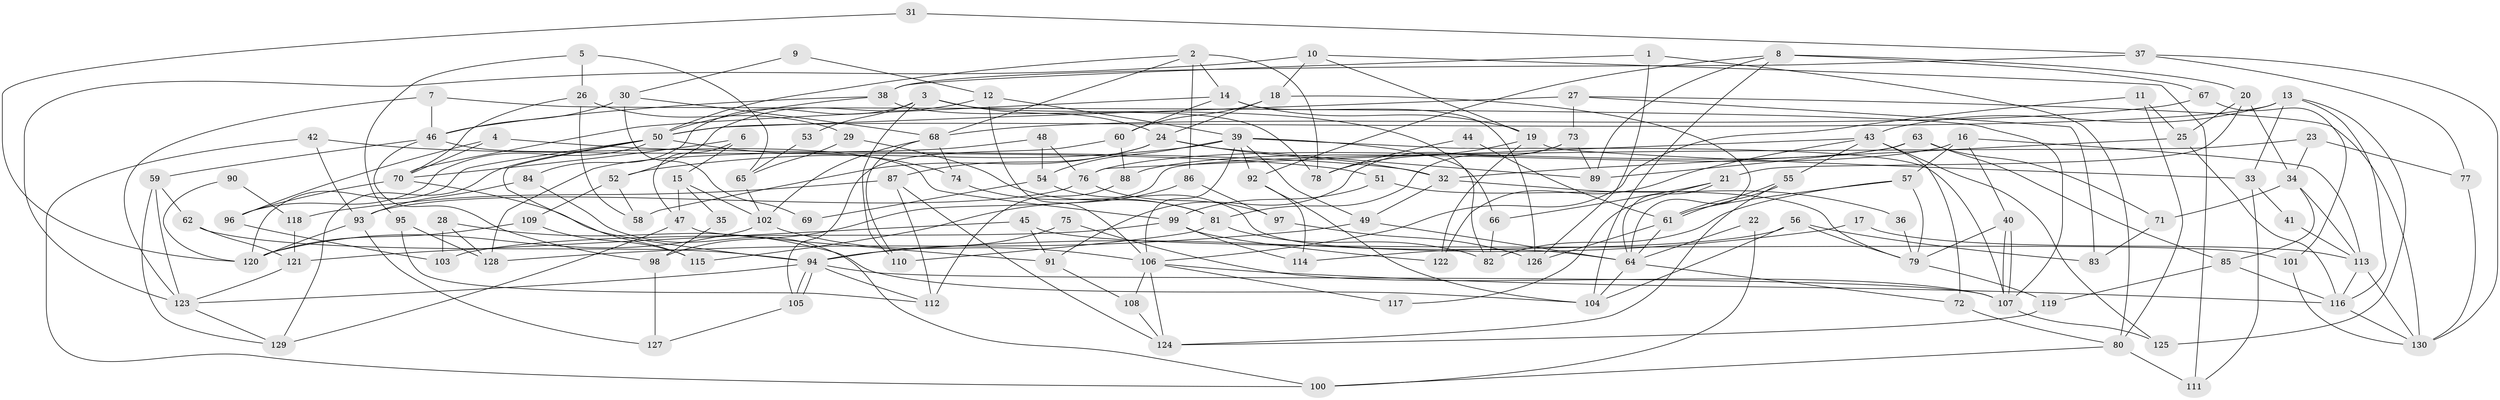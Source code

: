 // coarse degree distribution, {3: 0.13414634146341464, 8: 0.036585365853658534, 9: 0.04878048780487805, 6: 0.12195121951219512, 4: 0.21951219512195122, 7: 0.12195121951219512, 2: 0.12195121951219512, 5: 0.17073170731707318, 12: 0.012195121951219513, 11: 0.012195121951219513}
// Generated by graph-tools (version 1.1) at 2025/52/02/27/25 19:52:06]
// undirected, 130 vertices, 260 edges
graph export_dot {
graph [start="1"]
  node [color=gray90,style=filled];
  1;
  2;
  3;
  4;
  5;
  6;
  7;
  8;
  9;
  10;
  11;
  12;
  13;
  14;
  15;
  16;
  17;
  18;
  19;
  20;
  21;
  22;
  23;
  24;
  25;
  26;
  27;
  28;
  29;
  30;
  31;
  32;
  33;
  34;
  35;
  36;
  37;
  38;
  39;
  40;
  41;
  42;
  43;
  44;
  45;
  46;
  47;
  48;
  49;
  50;
  51;
  52;
  53;
  54;
  55;
  56;
  57;
  58;
  59;
  60;
  61;
  62;
  63;
  64;
  65;
  66;
  67;
  68;
  69;
  70;
  71;
  72;
  73;
  74;
  75;
  76;
  77;
  78;
  79;
  80;
  81;
  82;
  83;
  84;
  85;
  86;
  87;
  88;
  89;
  90;
  91;
  92;
  93;
  94;
  95;
  96;
  97;
  98;
  99;
  100;
  101;
  102;
  103;
  104;
  105;
  106;
  107;
  108;
  109;
  110;
  111;
  112;
  113;
  114;
  115;
  116;
  117;
  118;
  119;
  120;
  121;
  122;
  123;
  124;
  125;
  126;
  127;
  128;
  129;
  130;
  1 -- 126;
  1 -- 38;
  1 -- 80;
  2 -- 50;
  2 -- 14;
  2 -- 68;
  2 -- 78;
  2 -- 86;
  3 -- 110;
  3 -- 82;
  3 -- 24;
  3 -- 53;
  3 -- 84;
  4 -- 96;
  4 -- 32;
  4 -- 70;
  5 -- 65;
  5 -- 26;
  5 -- 95;
  6 -- 47;
  6 -- 70;
  6 -- 15;
  7 -- 123;
  7 -- 107;
  7 -- 46;
  8 -- 92;
  8 -- 20;
  8 -- 67;
  8 -- 89;
  8 -- 104;
  9 -- 30;
  9 -- 12;
  10 -- 19;
  10 -- 123;
  10 -- 18;
  10 -- 111;
  11 -- 80;
  11 -- 25;
  11 -- 106;
  12 -- 106;
  12 -- 39;
  12 -- 52;
  13 -- 116;
  13 -- 50;
  13 -- 33;
  13 -- 43;
  13 -- 125;
  14 -- 19;
  14 -- 70;
  14 -- 60;
  14 -- 126;
  15 -- 102;
  15 -- 35;
  15 -- 47;
  16 -- 40;
  16 -- 113;
  16 -- 57;
  16 -- 88;
  17 -- 113;
  17 -- 94;
  18 -- 24;
  18 -- 60;
  18 -- 64;
  19 -- 33;
  19 -- 122;
  19 -- 78;
  20 -- 34;
  20 -- 25;
  20 -- 21;
  21 -- 64;
  21 -- 66;
  21 -- 117;
  22 -- 64;
  22 -- 100;
  23 -- 34;
  23 -- 98;
  23 -- 77;
  24 -- 89;
  24 -- 32;
  24 -- 58;
  24 -- 87;
  25 -- 32;
  25 -- 116;
  26 -- 58;
  26 -- 70;
  26 -- 29;
  27 -- 50;
  27 -- 73;
  27 -- 83;
  27 -- 130;
  28 -- 104;
  28 -- 128;
  28 -- 103;
  29 -- 81;
  29 -- 65;
  30 -- 46;
  30 -- 68;
  30 -- 69;
  31 -- 37;
  31 -- 120;
  32 -- 49;
  32 -- 36;
  33 -- 111;
  33 -- 41;
  34 -- 113;
  34 -- 85;
  34 -- 71;
  35 -- 98;
  36 -- 79;
  37 -- 130;
  37 -- 38;
  37 -- 77;
  38 -- 50;
  38 -- 78;
  38 -- 46;
  39 -- 106;
  39 -- 54;
  39 -- 49;
  39 -- 52;
  39 -- 66;
  39 -- 92;
  39 -- 107;
  40 -- 79;
  40 -- 107;
  40 -- 107;
  41 -- 113;
  42 -- 93;
  42 -- 51;
  42 -- 100;
  43 -- 125;
  43 -- 55;
  43 -- 72;
  43 -- 76;
  43 -- 122;
  44 -- 78;
  44 -- 61;
  45 -- 121;
  45 -- 91;
  45 -- 101;
  46 -- 59;
  46 -- 98;
  46 -- 99;
  47 -- 129;
  47 -- 91;
  48 -- 128;
  48 -- 76;
  48 -- 54;
  49 -- 64;
  49 -- 128;
  50 -- 74;
  50 -- 96;
  50 -- 115;
  50 -- 120;
  50 -- 129;
  51 -- 99;
  51 -- 79;
  52 -- 58;
  52 -- 109;
  53 -- 65;
  54 -- 64;
  54 -- 69;
  55 -- 61;
  55 -- 61;
  55 -- 124;
  56 -- 104;
  56 -- 83;
  56 -- 79;
  56 -- 114;
  57 -- 61;
  57 -- 79;
  57 -- 82;
  59 -- 123;
  59 -- 62;
  59 -- 129;
  60 -- 88;
  60 -- 105;
  61 -- 126;
  61 -- 64;
  62 -- 94;
  62 -- 121;
  63 -- 76;
  63 -- 85;
  63 -- 71;
  63 -- 89;
  64 -- 72;
  64 -- 104;
  65 -- 102;
  66 -- 82;
  67 -- 101;
  67 -- 68;
  68 -- 74;
  68 -- 102;
  68 -- 110;
  70 -- 94;
  70 -- 96;
  71 -- 83;
  72 -- 80;
  73 -- 89;
  73 -- 91;
  73 -- 81;
  74 -- 81;
  75 -- 94;
  75 -- 107;
  76 -- 93;
  76 -- 97;
  77 -- 130;
  79 -- 119;
  80 -- 100;
  80 -- 111;
  81 -- 82;
  81 -- 110;
  84 -- 100;
  84 -- 93;
  85 -- 116;
  85 -- 119;
  86 -- 115;
  86 -- 97;
  87 -- 112;
  87 -- 118;
  87 -- 124;
  88 -- 112;
  90 -- 118;
  90 -- 120;
  91 -- 108;
  92 -- 104;
  92 -- 114;
  93 -- 120;
  93 -- 127;
  94 -- 107;
  94 -- 105;
  94 -- 105;
  94 -- 112;
  94 -- 123;
  95 -- 112;
  95 -- 128;
  96 -- 103;
  97 -- 126;
  98 -- 127;
  99 -- 114;
  99 -- 103;
  99 -- 122;
  101 -- 130;
  102 -- 106;
  102 -- 120;
  105 -- 127;
  106 -- 124;
  106 -- 108;
  106 -- 116;
  106 -- 117;
  107 -- 125;
  108 -- 124;
  109 -- 120;
  109 -- 115;
  113 -- 116;
  113 -- 130;
  116 -- 130;
  118 -- 121;
  119 -- 124;
  121 -- 123;
  123 -- 129;
}
